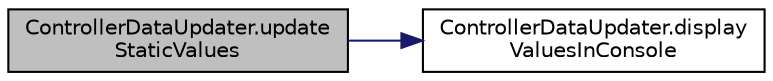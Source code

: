 digraph "ControllerDataUpdater.updateStaticValues"
{
 // LATEX_PDF_SIZE
  edge [fontname="Helvetica",fontsize="10",labelfontname="Helvetica",labelfontsize="10"];
  node [fontname="Helvetica",fontsize="10",shape=record];
  rankdir="LR";
  Node1 [label="ControllerDataUpdater.update\lStaticValues",height=0.2,width=0.4,color="black", fillcolor="grey75", style="filled", fontcolor="black",tooltip="This function is used to update the two preset static values in the inspector. Can be used to manuall..."];
  Node1 -> Node2 [color="midnightblue",fontsize="10",style="solid",fontname="Helvetica"];
  Node2 [label="ControllerDataUpdater.display\lValuesInConsole",height=0.2,width=0.4,color="black", fillcolor="white", style="filled",URL="$class_controller_data_updater.html#a3450bb064f583e53b98b0feee6f46456",tooltip="displays all the variables in this Class into the console for reference to the user in a neat format ..."];
}
